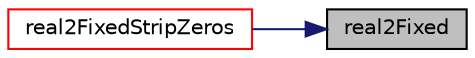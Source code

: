 digraph "real2Fixed"
{
 // LATEX_PDF_SIZE
  edge [fontname="Helvetica",fontsize="10",labelfontname="Helvetica",labelfontsize="10"];
  node [fontname="Helvetica",fontsize="10",shape=record];
  rankdir="RL";
  Node1 [label="real2Fixed",height=0.2,width=0.4,color="black", fillcolor="grey75", style="filled", fontcolor="black",tooltip="Convert floating point variable to string with fixed number of precisions."];
  Node1 -> Node2 [dir="back",color="midnightblue",fontsize="10",style="solid",fontname="Helvetica"];
  Node2 [label="real2FixedStripZeros",height=0.2,width=0.4,color="red", fillcolor="white", style="filled",URL="$namespacepFlow.html#ae474b7f0286e7a2523932f39bddf03fd",tooltip="Convert to fixed point variable and remove zeros."];
}
